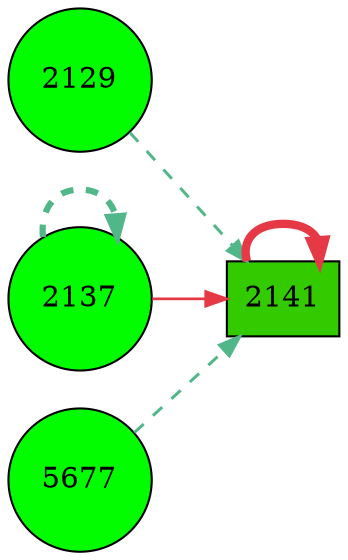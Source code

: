 digraph G{
rankdir=LR;
2129 [style=filled, shape=circle, fillcolor="#01fd00", label="2129"];
2137 [style=filled, shape=circle, fillcolor="#01fd00", label="2137"];
5677 [style=filled, shape=circle, fillcolor="#01fd00", label="5677"];
2141 [style=filled, shape=box, fillcolor="#34ca00", label="2141"];
2141 -> 2141 [color="#e63946",penwidth=4.00];
2137 -> 2141 [color="#e63946",penwidth=1.30];
2137 -> 2137 [color="#52b788",style=dashed,penwidth=3.00];
5677 -> 2141 [color="#52b788",style=dashed,penwidth=1.44];
2129 -> 2141 [color="#52b788",style=dashed,penwidth=1.44];
}